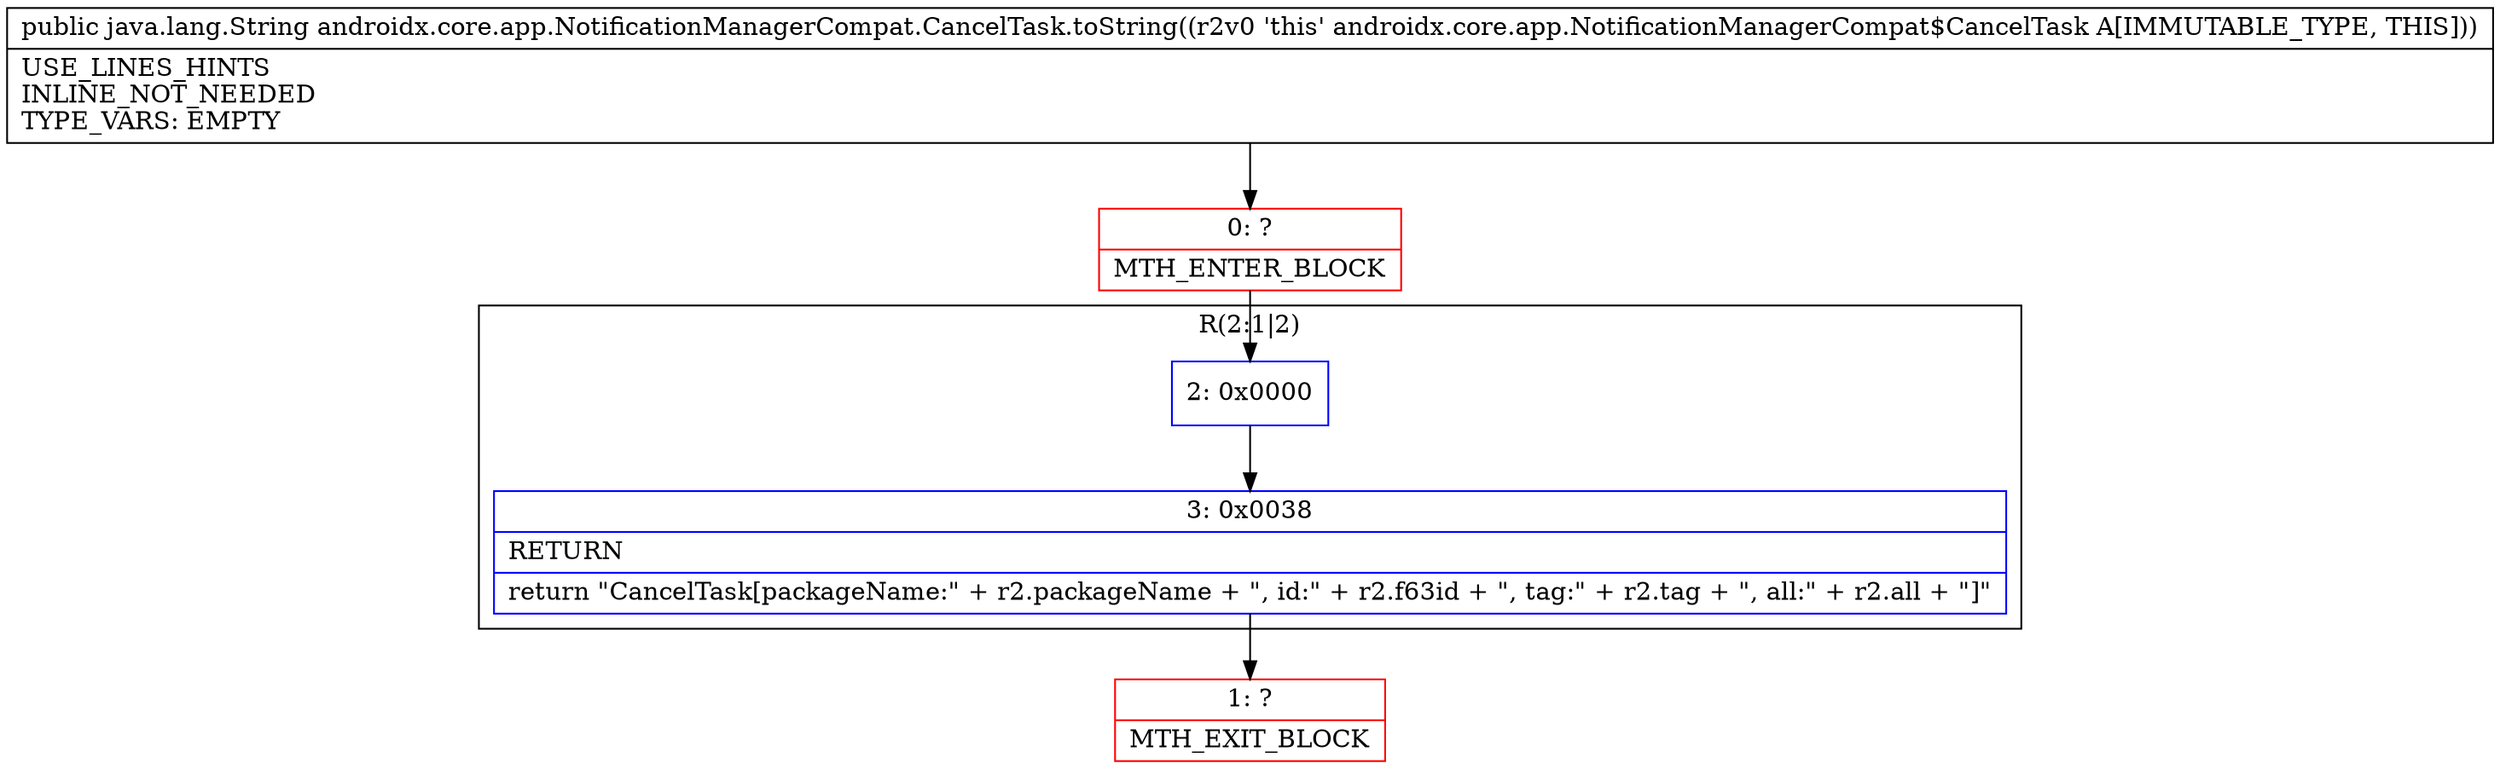 digraph "CFG forandroidx.core.app.NotificationManagerCompat.CancelTask.toString()Ljava\/lang\/String;" {
subgraph cluster_Region_668596293 {
label = "R(2:1|2)";
node [shape=record,color=blue];
Node_2 [shape=record,label="{2\:\ 0x0000}"];
Node_3 [shape=record,label="{3\:\ 0x0038|RETURN\l|return \"CancelTask[packageName:\" + r2.packageName + \", id:\" + r2.f63id + \", tag:\" + r2.tag + \", all:\" + r2.all + \"]\"\l}"];
}
Node_0 [shape=record,color=red,label="{0\:\ ?|MTH_ENTER_BLOCK\l}"];
Node_1 [shape=record,color=red,label="{1\:\ ?|MTH_EXIT_BLOCK\l}"];
MethodNode[shape=record,label="{public java.lang.String androidx.core.app.NotificationManagerCompat.CancelTask.toString((r2v0 'this' androidx.core.app.NotificationManagerCompat$CancelTask A[IMMUTABLE_TYPE, THIS]))  | USE_LINES_HINTS\lINLINE_NOT_NEEDED\lTYPE_VARS: EMPTY\l}"];
MethodNode -> Node_0;Node_2 -> Node_3;
Node_3 -> Node_1;
Node_0 -> Node_2;
}

